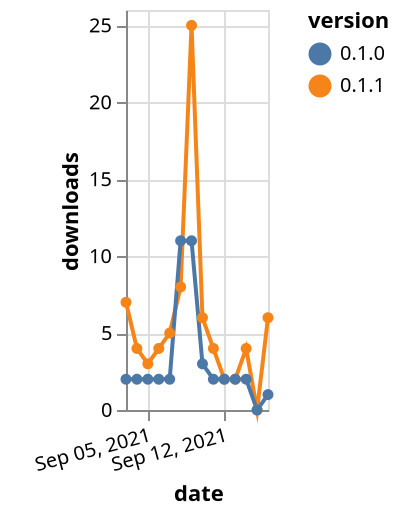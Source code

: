 {"$schema": "https://vega.github.io/schema/vega-lite/v5.json", "description": "A simple bar chart with embedded data.", "data": {"values": [{"date": "2021-09-03", "total": 418, "delta": 7, "version": "0.1.1"}, {"date": "2021-09-04", "total": 422, "delta": 4, "version": "0.1.1"}, {"date": "2021-09-05", "total": 425, "delta": 3, "version": "0.1.1"}, {"date": "2021-09-06", "total": 429, "delta": 4, "version": "0.1.1"}, {"date": "2021-09-07", "total": 434, "delta": 5, "version": "0.1.1"}, {"date": "2021-09-08", "total": 442, "delta": 8, "version": "0.1.1"}, {"date": "2021-09-09", "total": 467, "delta": 25, "version": "0.1.1"}, {"date": "2021-09-10", "total": 473, "delta": 6, "version": "0.1.1"}, {"date": "2021-09-11", "total": 477, "delta": 4, "version": "0.1.1"}, {"date": "2021-09-12", "total": 479, "delta": 2, "version": "0.1.1"}, {"date": "2021-09-13", "total": 481, "delta": 2, "version": "0.1.1"}, {"date": "2021-09-14", "total": 485, "delta": 4, "version": "0.1.1"}, {"date": "2021-09-15", "total": 485, "delta": 0, "version": "0.1.1"}, {"date": "2021-09-16", "total": 491, "delta": 6, "version": "0.1.1"}, {"date": "2021-09-03", "total": 1574, "delta": 2, "version": "0.1.0"}, {"date": "2021-09-04", "total": 1576, "delta": 2, "version": "0.1.0"}, {"date": "2021-09-05", "total": 1578, "delta": 2, "version": "0.1.0"}, {"date": "2021-09-06", "total": 1580, "delta": 2, "version": "0.1.0"}, {"date": "2021-09-07", "total": 1582, "delta": 2, "version": "0.1.0"}, {"date": "2021-09-08", "total": 1593, "delta": 11, "version": "0.1.0"}, {"date": "2021-09-09", "total": 1604, "delta": 11, "version": "0.1.0"}, {"date": "2021-09-10", "total": 1607, "delta": 3, "version": "0.1.0"}, {"date": "2021-09-11", "total": 1609, "delta": 2, "version": "0.1.0"}, {"date": "2021-09-12", "total": 1611, "delta": 2, "version": "0.1.0"}, {"date": "2021-09-13", "total": 1613, "delta": 2, "version": "0.1.0"}, {"date": "2021-09-14", "total": 1615, "delta": 2, "version": "0.1.0"}, {"date": "2021-09-15", "total": 1615, "delta": 0, "version": "0.1.0"}, {"date": "2021-09-16", "total": 1616, "delta": 1, "version": "0.1.0"}]}, "width": "container", "mark": {"type": "line", "point": {"filled": true}}, "encoding": {"x": {"field": "date", "type": "temporal", "timeUnit": "yearmonthdate", "title": "date", "axis": {"labelAngle": -15}}, "y": {"field": "delta", "type": "quantitative", "title": "downloads"}, "color": {"field": "version", "type": "nominal"}, "tooltip": {"field": "delta"}}}